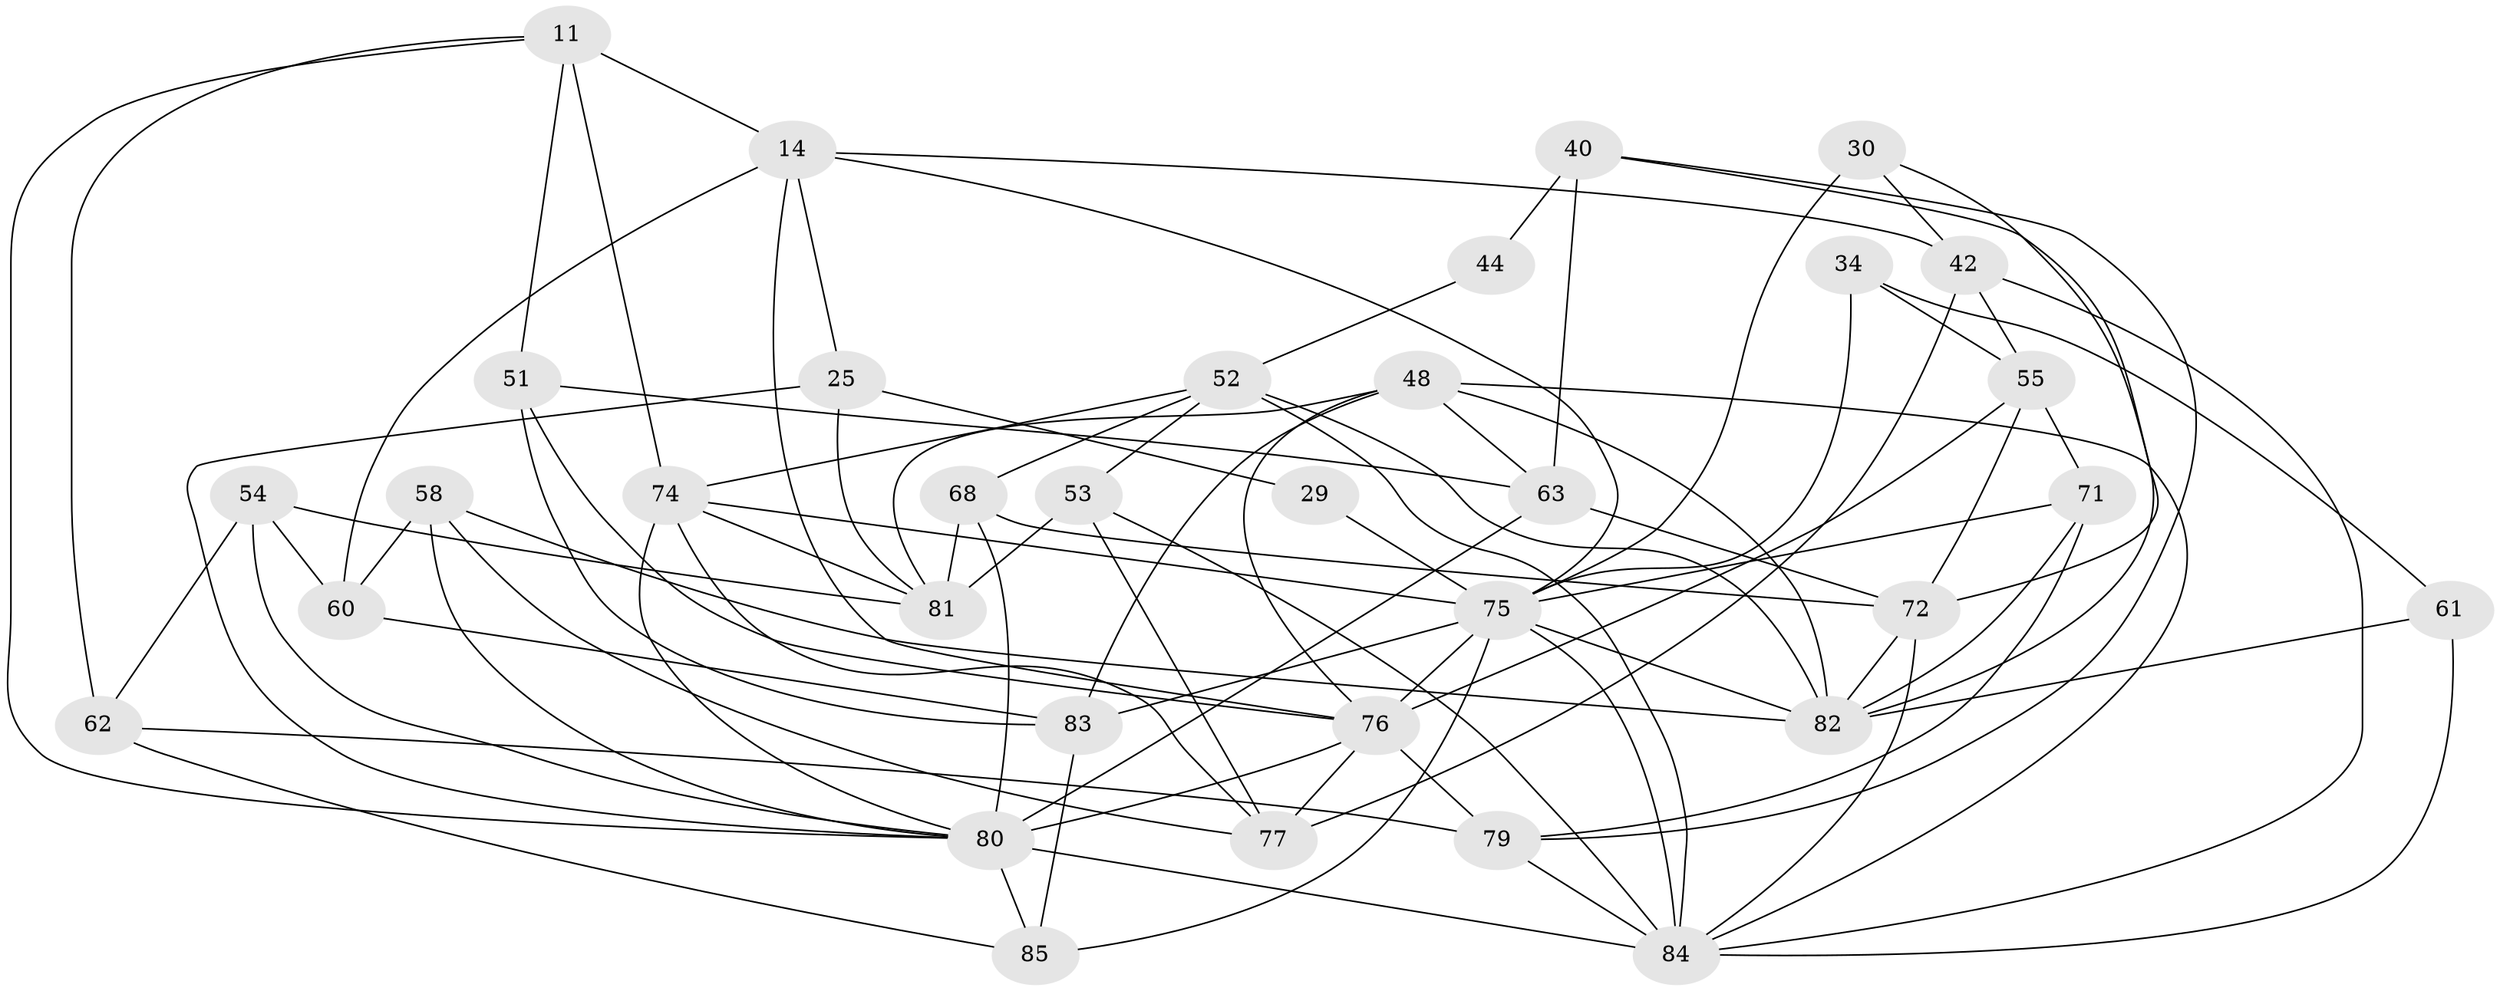 // original degree distribution, {4: 1.0}
// Generated by graph-tools (version 1.1) at 2025/03/03/04/25 22:03:16]
// undirected, 34 vertices, 87 edges
graph export_dot {
graph [start="1"]
  node [color=gray90,style=filled];
  11 [super="+4"];
  14 [super="+8"];
  25 [super="+24"];
  29;
  30;
  34;
  40 [super="+39"];
  42 [super="+13+27"];
  44;
  48 [super="+22+37"];
  51;
  52 [super="+41"];
  53;
  54;
  55 [super="+47"];
  58;
  60;
  61;
  62;
  63 [super="+49"];
  68;
  71;
  72 [super="+7+10+26"];
  74 [super="+43"];
  75 [super="+20+67+59"];
  76 [super="+70"];
  77 [super="+57"];
  79 [super="+78"];
  80 [super="+64"];
  81 [super="+15+65"];
  82 [super="+56+38"];
  83 [super="+50"];
  84 [super="+45+36+73+69"];
  85;
  11 -- 62;
  11 -- 51;
  11 -- 14 [weight=2];
  11 -- 80;
  11 -- 74;
  14 -- 60;
  14 -- 42 [weight=2];
  14 -- 25;
  14 -- 76;
  14 -- 75;
  25 -- 29 [weight=2];
  25 -- 81 [weight=2];
  25 -- 80;
  29 -- 75 [weight=2];
  30 -- 75 [weight=2];
  30 -- 42;
  30 -- 72;
  34 -- 75 [weight=2];
  34 -- 55;
  34 -- 61;
  40 -- 44 [weight=2];
  40 -- 63 [weight=2];
  40 -- 79;
  40 -- 82;
  42 -- 77 [weight=2];
  42 -- 55;
  42 -- 84 [weight=2];
  44 -- 52 [weight=2];
  48 -- 63 [weight=2];
  48 -- 83 [weight=2];
  48 -- 81 [weight=2];
  48 -- 84;
  48 -- 82 [weight=2];
  48 -- 76;
  51 -- 76;
  51 -- 63;
  51 -- 83;
  52 -- 82;
  52 -- 68;
  52 -- 53;
  52 -- 74 [weight=2];
  52 -- 84;
  53 -- 77;
  53 -- 81;
  53 -- 84;
  54 -- 60;
  54 -- 62;
  54 -- 81;
  54 -- 80;
  55 -- 72 [weight=3];
  55 -- 71;
  55 -- 76 [weight=2];
  58 -- 60;
  58 -- 77;
  58 -- 82;
  58 -- 80;
  60 -- 83;
  61 -- 82;
  61 -- 84 [weight=2];
  62 -- 85;
  62 -- 79;
  63 -- 72 [weight=2];
  63 -- 80;
  68 -- 80;
  68 -- 72;
  68 -- 81;
  71 -- 82;
  71 -- 75;
  71 -- 79;
  72 -- 82 [weight=2];
  72 -- 84 [weight=3];
  74 -- 81;
  74 -- 75;
  74 -- 80 [weight=2];
  74 -- 77;
  75 -- 76;
  75 -- 82;
  75 -- 84 [weight=3];
  75 -- 85;
  75 -- 83;
  76 -- 77;
  76 -- 80 [weight=2];
  76 -- 79;
  79 -- 84 [weight=2];
  80 -- 84 [weight=3];
  80 -- 85;
  83 -- 85;
}
